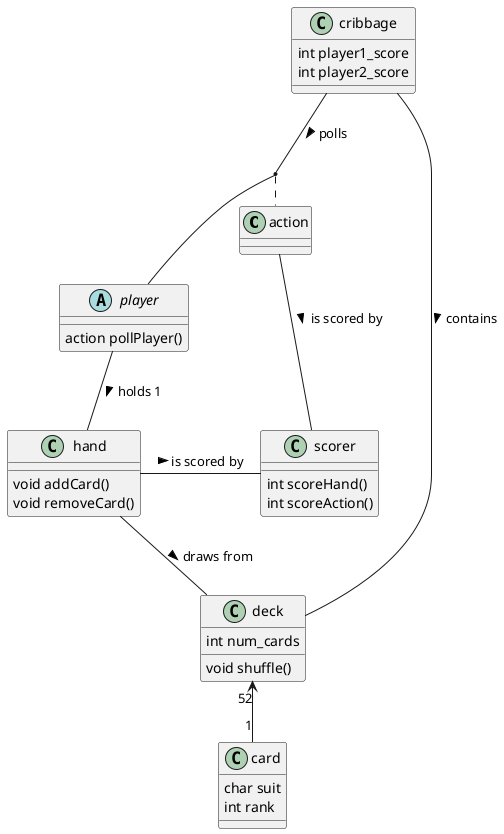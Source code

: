 @startuml cribbage_class_overview

class action
class card {
    char suit
    int rank
}
class deck {
    int num_cards
    void shuffle()
}
class hand {
    void addCard()
    void removeCard()
}
class scorer {
    int scoreHand()
    int scoreAction()
}
class cribbage {
    int player1_score
    int player2_score
}
abstract class player {
    action pollPlayer()
}


deck "52" <-- "1" card
cribbage -- deck : contains >
hand -- deck : draws from >
player -- hand : holds 1 >
cribbage -- player : polls >
(cribbage, player) . action
hand - scorer : is scored by >
action - scorer : is scored by >


@enduml
